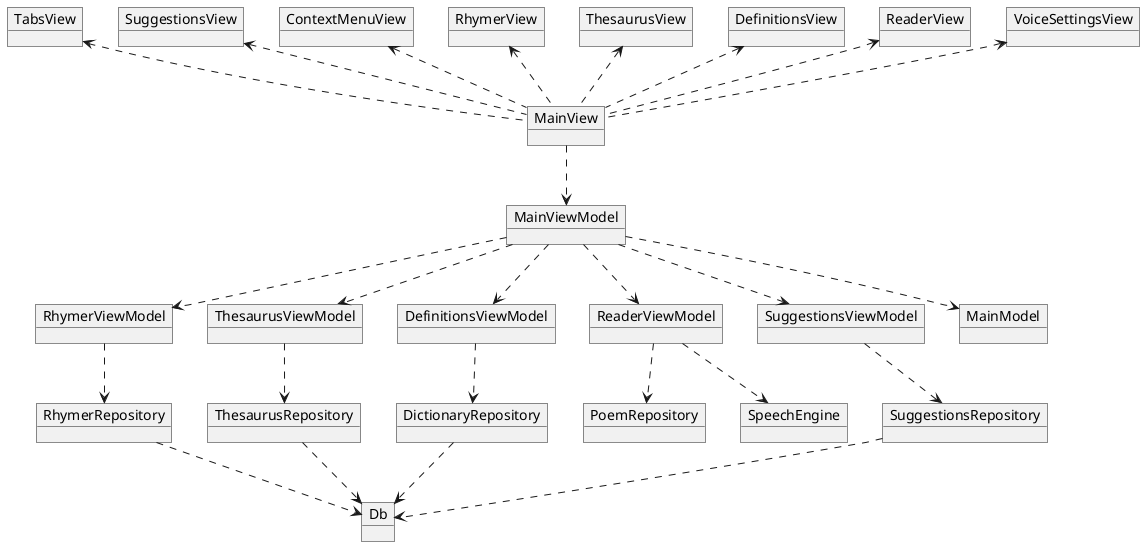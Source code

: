 @startuml
object TabsView
object SuggestionsView
object ContextMenuView
object RhymerView
object ThesaurusView
object DefinitionsView
object ReaderView
object VoiceSettingsView
object MainView

object MainViewModel
object RhymerViewModel
object ThesaurusViewModel
object DefinitionsViewModel
object ReaderViewModel
object SuggestionsViewModel

object MainModel
object RhymerRepository
object ThesaurusRepository
object DictionaryRepository
object PoemRepository
object SuggestionsRepository
object SpeechEngine


object Db

TabsView <.. MainView
ContextMenuView <.. MainView
RhymerView <.. MainView
ThesaurusView <.. MainView
DefinitionsView <.. MainView
ReaderView <.. MainView
VoiceSettingsView <.. MainView
SuggestionsView <.. MainView
MainView ..> MainViewModel

MainViewModel ..> MainModel
MainViewModel ..> RhymerViewModel
MainViewModel ..> ThesaurusViewModel
MainViewModel ..> DefinitionsViewModel
MainViewModel ..> ReaderViewModel
MainViewModel ..> SuggestionsViewModel

RhymerViewModel ..> RhymerRepository
ThesaurusViewModel ..> ThesaurusRepository 
DefinitionsViewModel ..> DictionaryRepository
ReaderViewModel ..> PoemRepository
ReaderViewModel ..> SpeechEngine
SuggestionsViewModel ..> SuggestionsRepository


RhymerRepository ..> Db
ThesaurusRepository ..> Db
DictionaryRepository ..> Db
SuggestionsRepository ..> Db

@enduml
